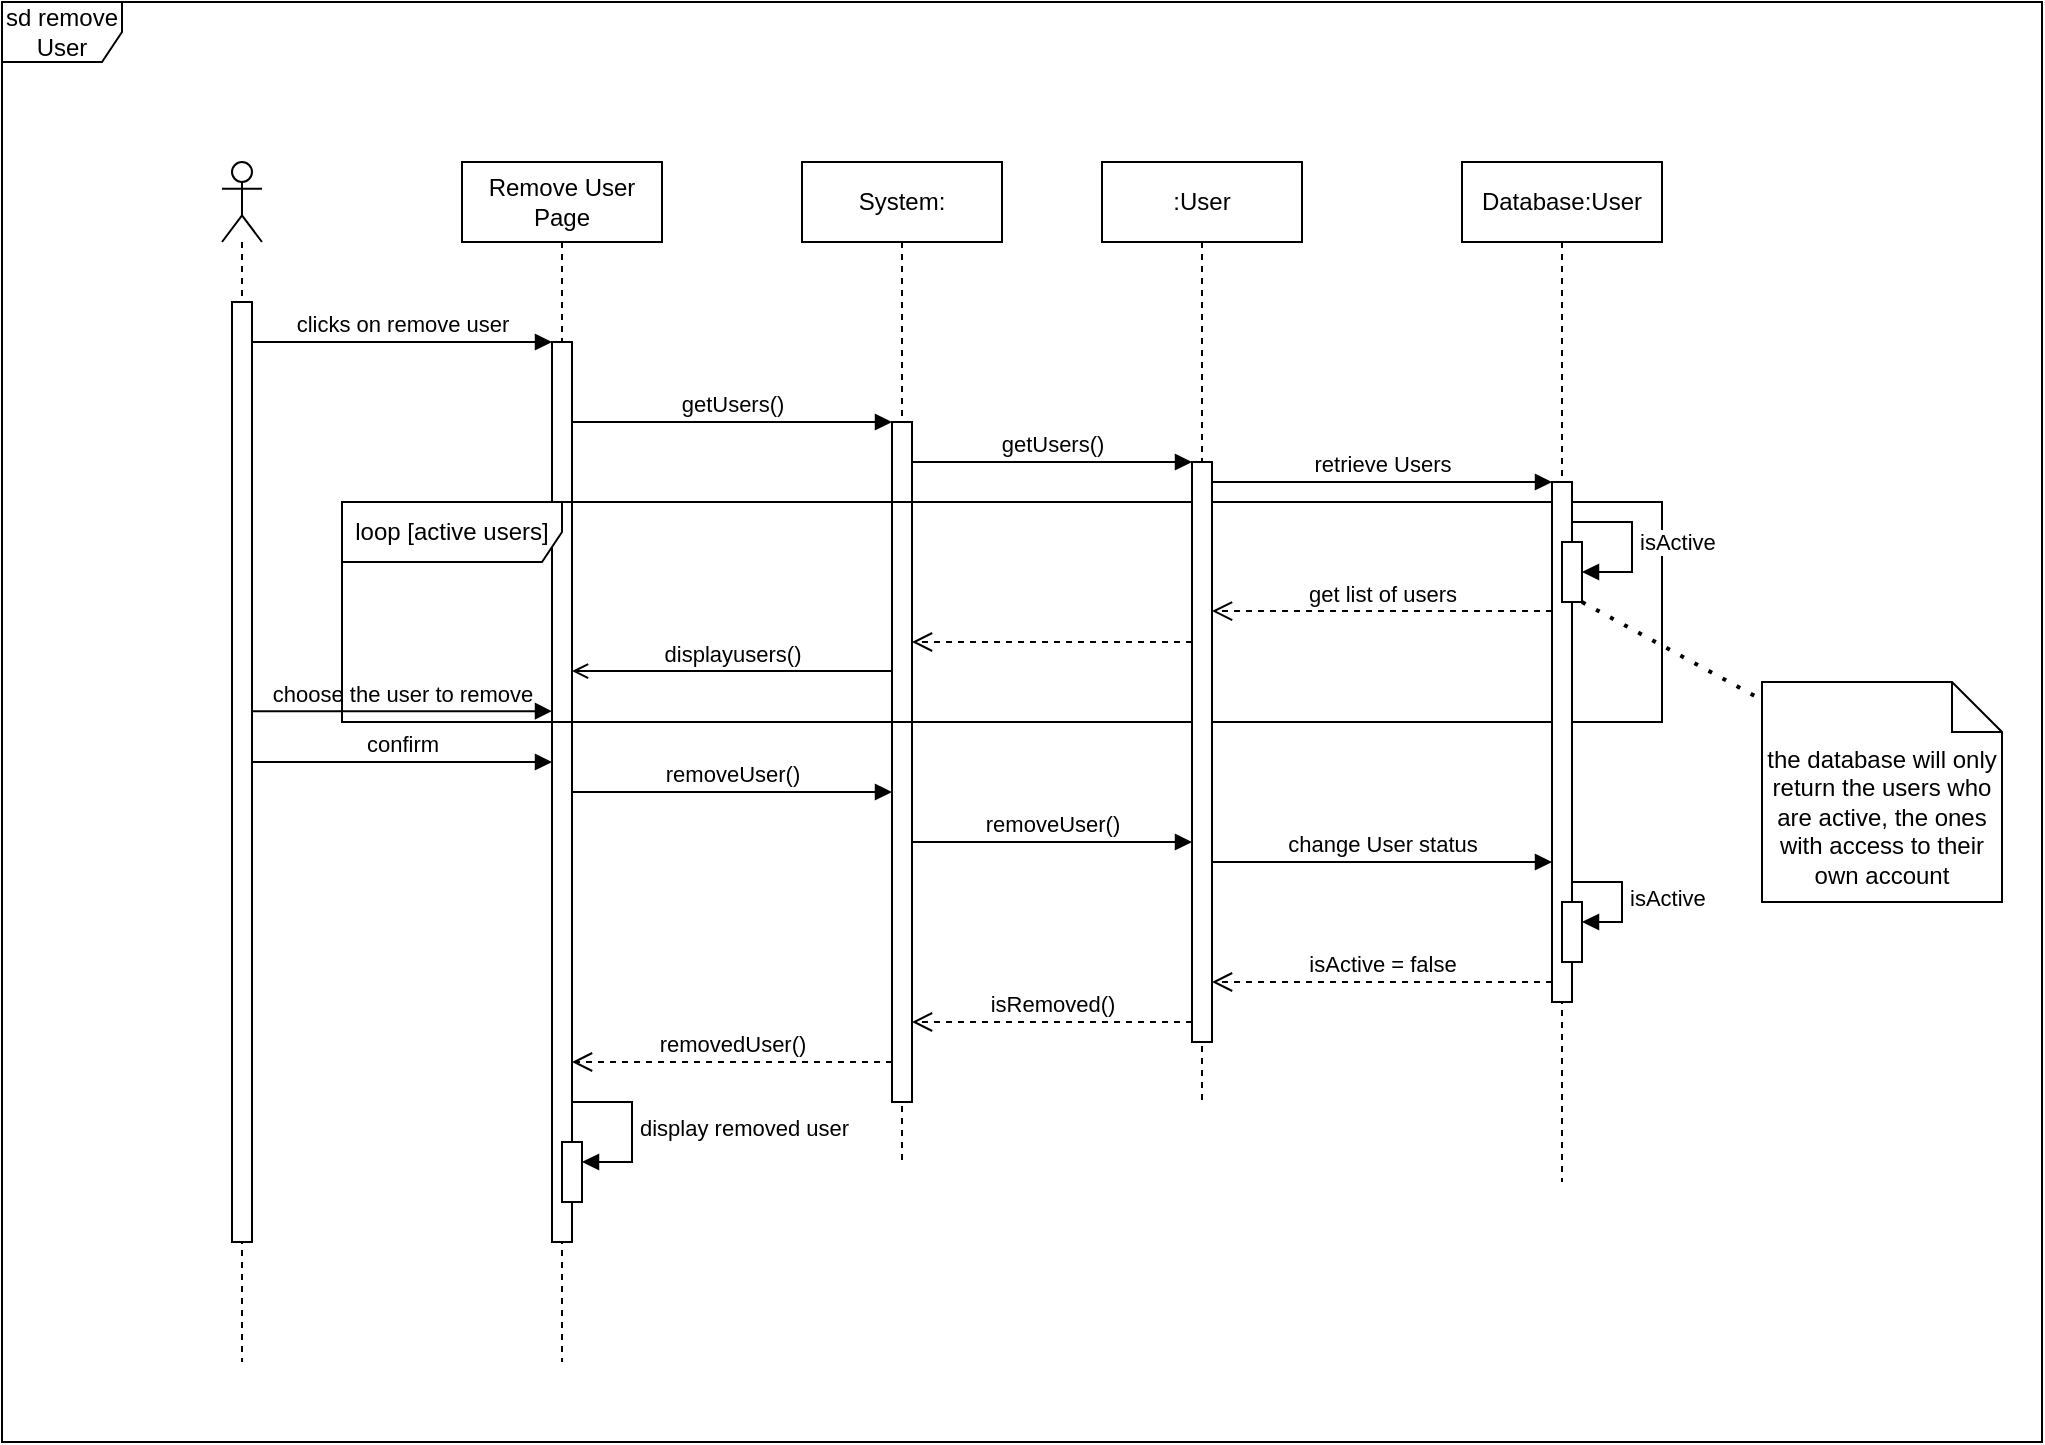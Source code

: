 <mxfile version="26.2.14">
  <diagram name="Page-1" id="2YBvvXClWsGukQMizWep">
    <mxGraphModel dx="2198" dy="1655" grid="1" gridSize="10" guides="1" tooltips="1" connect="1" arrows="1" fold="1" page="1" pageScale="1" pageWidth="850" pageHeight="1100" math="0" shadow="0">
      <root>
        <mxCell id="0" />
        <mxCell id="1" parent="0" />
        <mxCell id="_vsorSXPfYMwFCy2guYe-1" value="" style="shape=umlLifeline;perimeter=lifelinePerimeter;whiteSpace=wrap;html=1;container=1;dropTarget=0;collapsible=0;recursiveResize=0;outlineConnect=0;portConstraint=eastwest;newEdgeStyle={&quot;curved&quot;:0,&quot;rounded&quot;:0};participant=umlActor;" parent="1" vertex="1">
          <mxGeometry x="-70" y="10" width="20" height="600" as="geometry" />
        </mxCell>
        <mxCell id="_vsorSXPfYMwFCy2guYe-2" value="" style="html=1;points=[[0,0,0,0,5],[0,1,0,0,-5],[1,0,0,0,5],[1,1,0,0,-5]];perimeter=orthogonalPerimeter;outlineConnect=0;targetShapes=umlLifeline;portConstraint=eastwest;newEdgeStyle={&quot;curved&quot;:0,&quot;rounded&quot;:0};" parent="_vsorSXPfYMwFCy2guYe-1" vertex="1">
          <mxGeometry x="5" y="70" width="10" height="470" as="geometry" />
        </mxCell>
        <mxCell id="_vsorSXPfYMwFCy2guYe-3" value="Remove User Page" style="shape=umlLifeline;perimeter=lifelinePerimeter;whiteSpace=wrap;html=1;container=1;dropTarget=0;collapsible=0;recursiveResize=0;outlineConnect=0;portConstraint=eastwest;newEdgeStyle={&quot;curved&quot;:0,&quot;rounded&quot;:0};" parent="1" vertex="1">
          <mxGeometry x="50" y="10" width="100" height="600" as="geometry" />
        </mxCell>
        <mxCell id="_vsorSXPfYMwFCy2guYe-4" value="" style="html=1;points=[[0,0,0,0,5],[0,1,0,0,-5],[1,0,0,0,5],[1,1,0,0,-5]];perimeter=orthogonalPerimeter;outlineConnect=0;targetShapes=umlLifeline;portConstraint=eastwest;newEdgeStyle={&quot;curved&quot;:0,&quot;rounded&quot;:0};" parent="_vsorSXPfYMwFCy2guYe-3" vertex="1">
          <mxGeometry x="45" y="90" width="10" height="450" as="geometry" />
        </mxCell>
        <mxCell id="_vsorSXPfYMwFCy2guYe-5" value="System:" style="shape=umlLifeline;perimeter=lifelinePerimeter;whiteSpace=wrap;html=1;container=1;dropTarget=0;collapsible=0;recursiveResize=0;outlineConnect=0;portConstraint=eastwest;newEdgeStyle={&quot;curved&quot;:0,&quot;rounded&quot;:0};" parent="1" vertex="1">
          <mxGeometry x="220" y="10" width="100" height="500" as="geometry" />
        </mxCell>
        <mxCell id="_vsorSXPfYMwFCy2guYe-6" value="" style="html=1;points=[[0,0,0,0,5],[0,1,0,0,-5],[1,0,0,0,5],[1,1,0,0,-5]];perimeter=orthogonalPerimeter;outlineConnect=0;targetShapes=umlLifeline;portConstraint=eastwest;newEdgeStyle={&quot;curved&quot;:0,&quot;rounded&quot;:0};" parent="_vsorSXPfYMwFCy2guYe-5" vertex="1">
          <mxGeometry x="45" y="130" width="10" height="340" as="geometry" />
        </mxCell>
        <mxCell id="_vsorSXPfYMwFCy2guYe-8" value="clicks on remove user" style="html=1;verticalAlign=bottom;endArrow=block;curved=0;rounded=0;" parent="1" edge="1">
          <mxGeometry width="80" relative="1" as="geometry">
            <mxPoint x="-55" y="100" as="sourcePoint" />
            <mxPoint x="95" y="100" as="targetPoint" />
          </mxGeometry>
        </mxCell>
        <mxCell id="_vsorSXPfYMwFCy2guYe-10" value="removeUser()" style="html=1;verticalAlign=bottom;endArrow=block;curved=0;rounded=0;" parent="1" source="_vsorSXPfYMwFCy2guYe-4" target="_vsorSXPfYMwFCy2guYe-6" edge="1">
          <mxGeometry width="80" relative="1" as="geometry">
            <mxPoint x="110" y="130" as="sourcePoint" />
            <mxPoint x="260" y="130" as="targetPoint" />
          </mxGeometry>
        </mxCell>
        <mxCell id="_vsorSXPfYMwFCy2guYe-11" value="getUsers()" style="html=1;verticalAlign=bottom;endArrow=block;curved=0;rounded=0;" parent="1" edge="1" target="5AXh8N30OIrTDBCnZkUp-22">
          <mxGeometry width="80" relative="1" as="geometry">
            <mxPoint x="275" y="160" as="sourcePoint" />
            <mxPoint x="515" y="160" as="targetPoint" />
          </mxGeometry>
        </mxCell>
        <mxCell id="_vsorSXPfYMwFCy2guYe-12" value="get list of users" style="html=1;verticalAlign=bottom;endArrow=open;dashed=1;endSize=8;curved=0;rounded=0;" parent="1" edge="1">
          <mxGeometry relative="1" as="geometry">
            <mxPoint x="595" y="234.52" as="sourcePoint" />
            <mxPoint x="425" y="234.52" as="targetPoint" />
          </mxGeometry>
        </mxCell>
        <mxCell id="_vsorSXPfYMwFCy2guYe-17" value="sd remove User" style="shape=umlFrame;whiteSpace=wrap;html=1;pointerEvents=0;" parent="1" vertex="1">
          <mxGeometry x="-180" y="-70" width="1020" height="720" as="geometry" />
        </mxCell>
        <mxCell id="_vsorSXPfYMwFCy2guYe-18" value="displayusers()" style="html=1;verticalAlign=bottom;labelBackgroundColor=none;endArrow=open;endFill=0;rounded=0;" parent="1" edge="1">
          <mxGeometry width="160" relative="1" as="geometry">
            <mxPoint x="265" y="264.55" as="sourcePoint" />
            <mxPoint x="105" y="264.55" as="targetPoint" />
          </mxGeometry>
        </mxCell>
        <mxCell id="_vsorSXPfYMwFCy2guYe-19" value="choose the user to remove" style="html=1;verticalAlign=bottom;endArrow=block;curved=0;rounded=0;" parent="1" target="_vsorSXPfYMwFCy2guYe-4" edge="1">
          <mxGeometry width="80" relative="1" as="geometry">
            <mxPoint x="-55" y="284.57" as="sourcePoint" />
            <mxPoint x="93.8" y="284.57" as="targetPoint" />
          </mxGeometry>
        </mxCell>
        <mxCell id="_vsorSXPfYMwFCy2guYe-20" value="confirm" style="html=1;verticalAlign=bottom;endArrow=block;curved=0;rounded=0;" parent="1" edge="1">
          <mxGeometry width="80" relative="1" as="geometry">
            <mxPoint x="-55" y="310" as="sourcePoint" />
            <mxPoint x="95" y="310" as="targetPoint" />
          </mxGeometry>
        </mxCell>
        <mxCell id="_vsorSXPfYMwFCy2guYe-21" value="getUsers()" style="html=1;verticalAlign=bottom;endArrow=block;curved=0;rounded=0;" parent="1" source="_vsorSXPfYMwFCy2guYe-4" edge="1">
          <mxGeometry width="80" relative="1" as="geometry">
            <mxPoint x="100" y="145" as="sourcePoint" />
            <mxPoint x="265" y="140" as="targetPoint" />
          </mxGeometry>
        </mxCell>
        <mxCell id="_vsorSXPfYMwFCy2guYe-22" value="removeUser()" style="html=1;verticalAlign=bottom;endArrow=block;curved=0;rounded=0;" parent="1" edge="1" target="5AXh8N30OIrTDBCnZkUp-22">
          <mxGeometry width="80" relative="1" as="geometry">
            <mxPoint x="275" y="350.0" as="sourcePoint" />
            <mxPoint x="515.48" y="350.0" as="targetPoint" />
          </mxGeometry>
        </mxCell>
        <mxCell id="_vsorSXPfYMwFCy2guYe-23" value="the database will only return the users who are active, the ones with access to their own account" style="shape=note2;boundedLbl=1;whiteSpace=wrap;html=1;size=25;verticalAlign=top;align=center;" parent="1" vertex="1">
          <mxGeometry x="700" y="270" width="120" height="110" as="geometry" />
        </mxCell>
        <mxCell id="_vsorSXPfYMwFCy2guYe-24" value="loop&lt;span style=&quot;background-color: transparent; color: light-dark(rgb(0, 0, 0), rgb(255, 255, 255));&quot;&gt;&amp;nbsp;[active users]&lt;/span&gt;" style="shape=umlFrame;whiteSpace=wrap;html=1;pointerEvents=0;width=110;height=30;" parent="1" vertex="1">
          <mxGeometry x="-10" y="180" width="660" height="110" as="geometry" />
        </mxCell>
        <mxCell id="_vsorSXPfYMwFCy2guYe-28" value="isActive = false" style="html=1;verticalAlign=bottom;endArrow=open;dashed=1;endSize=8;curved=0;rounded=0;" parent="1" edge="1">
          <mxGeometry relative="1" as="geometry">
            <mxPoint x="595" y="420" as="sourcePoint" />
            <mxPoint x="425" y="420" as="targetPoint" />
          </mxGeometry>
        </mxCell>
        <mxCell id="_vsorSXPfYMwFCy2guYe-29" value="removedUser()" style="html=1;verticalAlign=bottom;endArrow=open;dashed=1;endSize=8;curved=0;rounded=0;" parent="1" edge="1">
          <mxGeometry relative="1" as="geometry">
            <mxPoint x="265" y="460" as="sourcePoint" />
            <mxPoint x="105" y="460" as="targetPoint" />
          </mxGeometry>
        </mxCell>
        <mxCell id="_vsorSXPfYMwFCy2guYe-31" value="" style="html=1;points=[[0,0,0,0,5],[0,1,0,0,-5],[1,0,0,0,5],[1,1,0,0,-5]];perimeter=orthogonalPerimeter;outlineConnect=0;targetShapes=umlLifeline;portConstraint=eastwest;newEdgeStyle={&quot;curved&quot;:0,&quot;rounded&quot;:0};" parent="1" vertex="1">
          <mxGeometry x="100" y="500" width="10" height="30" as="geometry" />
        </mxCell>
        <mxCell id="_vsorSXPfYMwFCy2guYe-32" value="display removed user" style="html=1;align=left;spacingLeft=2;endArrow=block;rounded=0;edgeStyle=orthogonalEdgeStyle;curved=0;rounded=0;" parent="1" target="_vsorSXPfYMwFCy2guYe-31" edge="1">
          <mxGeometry relative="1" as="geometry">
            <mxPoint x="105" y="480" as="sourcePoint" />
            <Array as="points">
              <mxPoint x="135" y="510" />
            </Array>
          </mxGeometry>
        </mxCell>
        <mxCell id="_vsorSXPfYMwFCy2guYe-36" value="" style="endArrow=none;dashed=1;html=1;dashPattern=1 3;strokeWidth=2;rounded=0;entryX=-0.002;entryY=0.08;entryDx=0;entryDy=0;entryPerimeter=0;" parent="1" source="5AXh8N30OIrTDBCnZkUp-25" edge="1" target="_vsorSXPfYMwFCy2guYe-23">
          <mxGeometry width="50" height="50" relative="1" as="geometry">
            <mxPoint x="530" y="225" as="sourcePoint" />
            <mxPoint x="630" y="225" as="targetPoint" />
          </mxGeometry>
        </mxCell>
        <mxCell id="5AXh8N30OIrTDBCnZkUp-21" value=":User" style="shape=umlLifeline;perimeter=lifelinePerimeter;whiteSpace=wrap;html=1;container=1;dropTarget=0;collapsible=0;recursiveResize=0;outlineConnect=0;portConstraint=eastwest;newEdgeStyle={&quot;curved&quot;:0,&quot;rounded&quot;:0};" vertex="1" parent="1">
          <mxGeometry x="370" y="10" width="100" height="470" as="geometry" />
        </mxCell>
        <mxCell id="5AXh8N30OIrTDBCnZkUp-22" value="" style="html=1;points=[[0,0,0,0,5],[0,1,0,0,-5],[1,0,0,0,5],[1,1,0,0,-5]];perimeter=orthogonalPerimeter;outlineConnect=0;targetShapes=umlLifeline;portConstraint=eastwest;newEdgeStyle={&quot;curved&quot;:0,&quot;rounded&quot;:0};" vertex="1" parent="5AXh8N30OIrTDBCnZkUp-21">
          <mxGeometry x="45" y="150" width="10" height="290" as="geometry" />
        </mxCell>
        <mxCell id="5AXh8N30OIrTDBCnZkUp-23" value="retrieve Users" style="html=1;verticalAlign=bottom;endArrow=block;curved=0;rounded=0;" edge="1" parent="1" target="_vsorSXPfYMwFCy2guYe-9">
          <mxGeometry width="80" relative="1" as="geometry">
            <mxPoint x="425" y="170.0" as="sourcePoint" />
            <mxPoint x="600" y="170.0" as="targetPoint" />
          </mxGeometry>
        </mxCell>
        <mxCell id="5AXh8N30OIrTDBCnZkUp-24" value="Database:User" style="shape=umlLifeline;perimeter=lifelinePerimeter;whiteSpace=wrap;html=1;container=1;dropTarget=0;collapsible=0;recursiveResize=0;outlineConnect=0;portConstraint=eastwest;newEdgeStyle={&quot;curved&quot;:0,&quot;rounded&quot;:0};" vertex="1" parent="1">
          <mxGeometry x="550" y="10" width="100" height="510" as="geometry" />
        </mxCell>
        <mxCell id="_vsorSXPfYMwFCy2guYe-9" value="" style="html=1;points=[[0,0,0,0,5],[0,1,0,0,-5],[1,0,0,0,5],[1,1,0,0,-5]];perimeter=orthogonalPerimeter;outlineConnect=0;targetShapes=umlLifeline;portConstraint=eastwest;newEdgeStyle={&quot;curved&quot;:0,&quot;rounded&quot;:0};" parent="5AXh8N30OIrTDBCnZkUp-24" vertex="1">
          <mxGeometry x="45" y="160" width="10" height="260" as="geometry" />
        </mxCell>
        <mxCell id="_vsorSXPfYMwFCy2guYe-26" value="" style="html=1;points=[[0,0,0,0,5],[0,1,0,0,-5],[1,0,0,0,5],[1,1,0,0,-5]];perimeter=orthogonalPerimeter;outlineConnect=0;targetShapes=umlLifeline;portConstraint=eastwest;newEdgeStyle={&quot;curved&quot;:0,&quot;rounded&quot;:0};" parent="5AXh8N30OIrTDBCnZkUp-24" vertex="1">
          <mxGeometry x="50" y="370" width="10" height="30" as="geometry" />
        </mxCell>
        <mxCell id="_vsorSXPfYMwFCy2guYe-27" value="isActive" style="html=1;align=left;spacingLeft=2;endArrow=block;rounded=0;edgeStyle=orthogonalEdgeStyle;curved=0;rounded=0;" parent="5AXh8N30OIrTDBCnZkUp-24" target="_vsorSXPfYMwFCy2guYe-26" edge="1" source="_vsorSXPfYMwFCy2guYe-9">
          <mxGeometry relative="1" as="geometry">
            <mxPoint x="60" y="320" as="sourcePoint" />
            <Array as="points">
              <mxPoint x="80" y="360" />
              <mxPoint x="80" y="380" />
            </Array>
            <mxPoint x="65" y="350.0" as="targetPoint" />
          </mxGeometry>
        </mxCell>
        <mxCell id="5AXh8N30OIrTDBCnZkUp-25" value="" style="html=1;points=[[0,0,0,0,5],[0,1,0,0,-5],[1,0,0,0,5],[1,1,0,0,-5]];perimeter=orthogonalPerimeter;outlineConnect=0;targetShapes=umlLifeline;portConstraint=eastwest;newEdgeStyle={&quot;curved&quot;:0,&quot;rounded&quot;:0};" vertex="1" parent="5AXh8N30OIrTDBCnZkUp-24">
          <mxGeometry x="50" y="190" width="10" height="30" as="geometry" />
        </mxCell>
        <mxCell id="5AXh8N30OIrTDBCnZkUp-26" value="isActive" style="html=1;align=left;spacingLeft=2;endArrow=block;rounded=0;edgeStyle=orthogonalEdgeStyle;curved=0;rounded=0;" edge="1" target="5AXh8N30OIrTDBCnZkUp-25" parent="5AXh8N30OIrTDBCnZkUp-24" source="_vsorSXPfYMwFCy2guYe-9">
          <mxGeometry relative="1" as="geometry">
            <mxPoint x="55" y="110" as="sourcePoint" />
            <Array as="points">
              <mxPoint x="85" y="180" />
              <mxPoint x="85" y="205" />
            </Array>
          </mxGeometry>
        </mxCell>
        <mxCell id="5AXh8N30OIrTDBCnZkUp-27" value="" style="html=1;verticalAlign=bottom;endArrow=open;dashed=1;endSize=8;curved=0;rounded=0;" edge="1" parent="1">
          <mxGeometry relative="1" as="geometry">
            <mxPoint x="415" y="250" as="sourcePoint" />
            <mxPoint x="275" y="250" as="targetPoint" />
          </mxGeometry>
        </mxCell>
        <mxCell id="5AXh8N30OIrTDBCnZkUp-28" value="change User status" style="html=1;verticalAlign=bottom;endArrow=block;curved=0;rounded=0;" edge="1" parent="1" target="_vsorSXPfYMwFCy2guYe-9">
          <mxGeometry width="80" relative="1" as="geometry">
            <mxPoint x="425" y="360" as="sourcePoint" />
            <mxPoint x="505" y="360" as="targetPoint" />
          </mxGeometry>
        </mxCell>
        <mxCell id="5AXh8N30OIrTDBCnZkUp-29" value="isRemoved()" style="html=1;verticalAlign=bottom;endArrow=open;dashed=1;endSize=8;curved=0;rounded=0;" edge="1" parent="1">
          <mxGeometry relative="1" as="geometry">
            <mxPoint x="415" y="440" as="sourcePoint" />
            <mxPoint x="275" y="440" as="targetPoint" />
          </mxGeometry>
        </mxCell>
      </root>
    </mxGraphModel>
  </diagram>
</mxfile>
